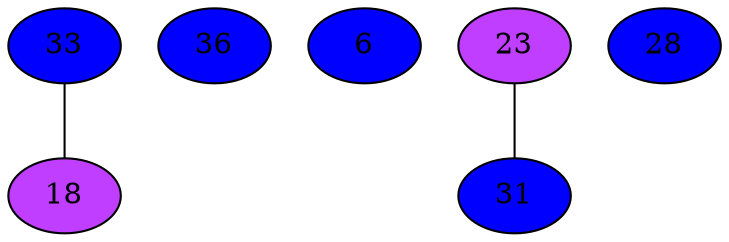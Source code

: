 strict graph {
33[label="33" style=filled fillcolor="blue1"];
33 -- 18
18[label="18" style=filled fillcolor="darkorchid1"];
18 -- 33
36[label="36" style=filled fillcolor="blue1"];
6[label="6" style=filled fillcolor="blue1"];
23[label="23" style=filled fillcolor="darkorchid1"];
23 -- 31
28[label="28" style=filled fillcolor="blue1"];
31[label="31" style=filled fillcolor="blue1"];
31 -- 23
}